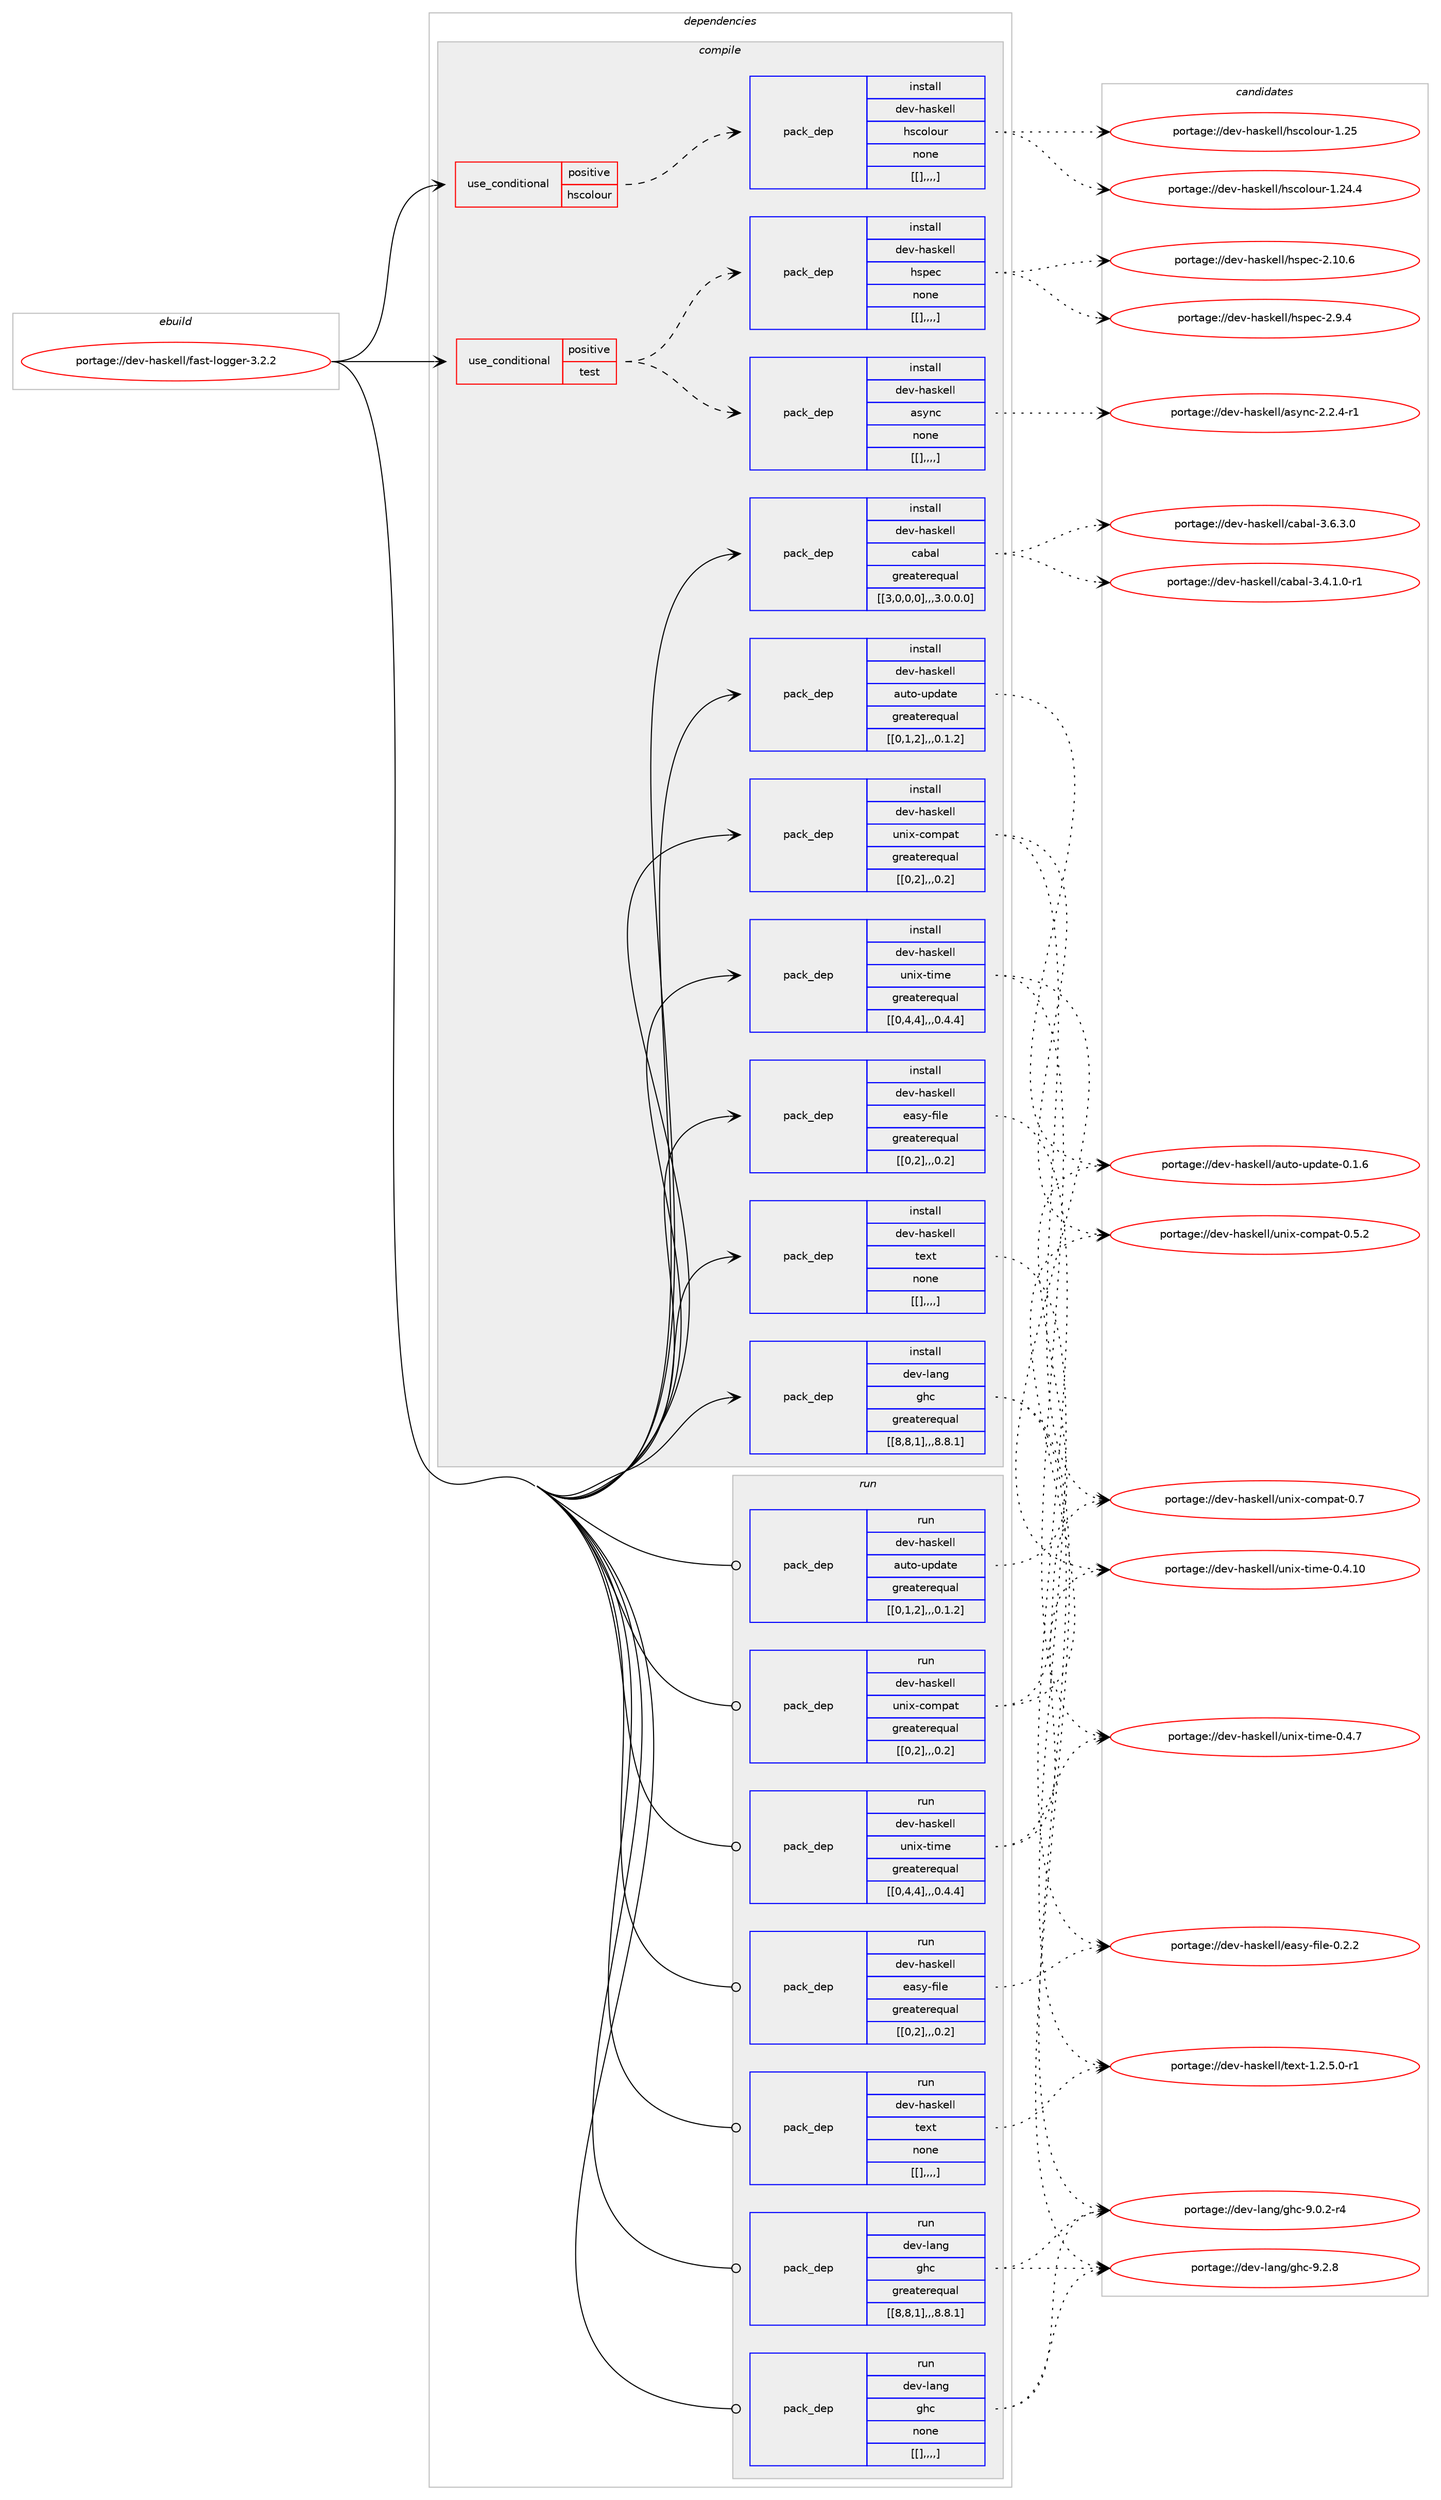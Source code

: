 digraph prolog {

# *************
# Graph options
# *************

newrank=true;
concentrate=true;
compound=true;
graph [rankdir=LR,fontname=Helvetica,fontsize=10,ranksep=1.5];#, ranksep=2.5, nodesep=0.2];
edge  [arrowhead=vee];
node  [fontname=Helvetica,fontsize=10];

# **********
# The ebuild
# **********

subgraph cluster_leftcol {
color=gray;
label=<<i>ebuild</i>>;
id [label="portage://dev-haskell/fast-logger-3.2.2", color=red, width=4, href="../dev-haskell/fast-logger-3.2.2.svg"];
}

# ****************
# The dependencies
# ****************

subgraph cluster_midcol {
color=gray;
label=<<i>dependencies</i>>;
subgraph cluster_compile {
fillcolor="#eeeeee";
style=filled;
label=<<i>compile</i>>;
subgraph cond20795 {
dependency80627 [label=<<TABLE BORDER="0" CELLBORDER="1" CELLSPACING="0" CELLPADDING="4"><TR><TD ROWSPAN="3" CELLPADDING="10">use_conditional</TD></TR><TR><TD>positive</TD></TR><TR><TD>hscolour</TD></TR></TABLE>>, shape=none, color=red];
subgraph pack58859 {
dependency80628 [label=<<TABLE BORDER="0" CELLBORDER="1" CELLSPACING="0" CELLPADDING="4" WIDTH="220"><TR><TD ROWSPAN="6" CELLPADDING="30">pack_dep</TD></TR><TR><TD WIDTH="110">install</TD></TR><TR><TD>dev-haskell</TD></TR><TR><TD>hscolour</TD></TR><TR><TD>none</TD></TR><TR><TD>[[],,,,]</TD></TR></TABLE>>, shape=none, color=blue];
}
dependency80627:e -> dependency80628:w [weight=20,style="dashed",arrowhead="vee"];
}
id:e -> dependency80627:w [weight=20,style="solid",arrowhead="vee"];
subgraph cond20796 {
dependency80629 [label=<<TABLE BORDER="0" CELLBORDER="1" CELLSPACING="0" CELLPADDING="4"><TR><TD ROWSPAN="3" CELLPADDING="10">use_conditional</TD></TR><TR><TD>positive</TD></TR><TR><TD>test</TD></TR></TABLE>>, shape=none, color=red];
subgraph pack58860 {
dependency80630 [label=<<TABLE BORDER="0" CELLBORDER="1" CELLSPACING="0" CELLPADDING="4" WIDTH="220"><TR><TD ROWSPAN="6" CELLPADDING="30">pack_dep</TD></TR><TR><TD WIDTH="110">install</TD></TR><TR><TD>dev-haskell</TD></TR><TR><TD>async</TD></TR><TR><TD>none</TD></TR><TR><TD>[[],,,,]</TD></TR></TABLE>>, shape=none, color=blue];
}
dependency80629:e -> dependency80630:w [weight=20,style="dashed",arrowhead="vee"];
subgraph pack58861 {
dependency80631 [label=<<TABLE BORDER="0" CELLBORDER="1" CELLSPACING="0" CELLPADDING="4" WIDTH="220"><TR><TD ROWSPAN="6" CELLPADDING="30">pack_dep</TD></TR><TR><TD WIDTH="110">install</TD></TR><TR><TD>dev-haskell</TD></TR><TR><TD>hspec</TD></TR><TR><TD>none</TD></TR><TR><TD>[[],,,,]</TD></TR></TABLE>>, shape=none, color=blue];
}
dependency80629:e -> dependency80631:w [weight=20,style="dashed",arrowhead="vee"];
}
id:e -> dependency80629:w [weight=20,style="solid",arrowhead="vee"];
subgraph pack58862 {
dependency80632 [label=<<TABLE BORDER="0" CELLBORDER="1" CELLSPACING="0" CELLPADDING="4" WIDTH="220"><TR><TD ROWSPAN="6" CELLPADDING="30">pack_dep</TD></TR><TR><TD WIDTH="110">install</TD></TR><TR><TD>dev-haskell</TD></TR><TR><TD>auto-update</TD></TR><TR><TD>greaterequal</TD></TR><TR><TD>[[0,1,2],,,0.1.2]</TD></TR></TABLE>>, shape=none, color=blue];
}
id:e -> dependency80632:w [weight=20,style="solid",arrowhead="vee"];
subgraph pack58863 {
dependency80633 [label=<<TABLE BORDER="0" CELLBORDER="1" CELLSPACING="0" CELLPADDING="4" WIDTH="220"><TR><TD ROWSPAN="6" CELLPADDING="30">pack_dep</TD></TR><TR><TD WIDTH="110">install</TD></TR><TR><TD>dev-haskell</TD></TR><TR><TD>cabal</TD></TR><TR><TD>greaterequal</TD></TR><TR><TD>[[3,0,0,0],,,3.0.0.0]</TD></TR></TABLE>>, shape=none, color=blue];
}
id:e -> dependency80633:w [weight=20,style="solid",arrowhead="vee"];
subgraph pack58864 {
dependency80634 [label=<<TABLE BORDER="0" CELLBORDER="1" CELLSPACING="0" CELLPADDING="4" WIDTH="220"><TR><TD ROWSPAN="6" CELLPADDING="30">pack_dep</TD></TR><TR><TD WIDTH="110">install</TD></TR><TR><TD>dev-haskell</TD></TR><TR><TD>easy-file</TD></TR><TR><TD>greaterequal</TD></TR><TR><TD>[[0,2],,,0.2]</TD></TR></TABLE>>, shape=none, color=blue];
}
id:e -> dependency80634:w [weight=20,style="solid",arrowhead="vee"];
subgraph pack58865 {
dependency80635 [label=<<TABLE BORDER="0" CELLBORDER="1" CELLSPACING="0" CELLPADDING="4" WIDTH="220"><TR><TD ROWSPAN="6" CELLPADDING="30">pack_dep</TD></TR><TR><TD WIDTH="110">install</TD></TR><TR><TD>dev-haskell</TD></TR><TR><TD>text</TD></TR><TR><TD>none</TD></TR><TR><TD>[[],,,,]</TD></TR></TABLE>>, shape=none, color=blue];
}
id:e -> dependency80635:w [weight=20,style="solid",arrowhead="vee"];
subgraph pack58866 {
dependency80636 [label=<<TABLE BORDER="0" CELLBORDER="1" CELLSPACING="0" CELLPADDING="4" WIDTH="220"><TR><TD ROWSPAN="6" CELLPADDING="30">pack_dep</TD></TR><TR><TD WIDTH="110">install</TD></TR><TR><TD>dev-haskell</TD></TR><TR><TD>unix-compat</TD></TR><TR><TD>greaterequal</TD></TR><TR><TD>[[0,2],,,0.2]</TD></TR></TABLE>>, shape=none, color=blue];
}
id:e -> dependency80636:w [weight=20,style="solid",arrowhead="vee"];
subgraph pack58867 {
dependency80637 [label=<<TABLE BORDER="0" CELLBORDER="1" CELLSPACING="0" CELLPADDING="4" WIDTH="220"><TR><TD ROWSPAN="6" CELLPADDING="30">pack_dep</TD></TR><TR><TD WIDTH="110">install</TD></TR><TR><TD>dev-haskell</TD></TR><TR><TD>unix-time</TD></TR><TR><TD>greaterequal</TD></TR><TR><TD>[[0,4,4],,,0.4.4]</TD></TR></TABLE>>, shape=none, color=blue];
}
id:e -> dependency80637:w [weight=20,style="solid",arrowhead="vee"];
subgraph pack58868 {
dependency80638 [label=<<TABLE BORDER="0" CELLBORDER="1" CELLSPACING="0" CELLPADDING="4" WIDTH="220"><TR><TD ROWSPAN="6" CELLPADDING="30">pack_dep</TD></TR><TR><TD WIDTH="110">install</TD></TR><TR><TD>dev-lang</TD></TR><TR><TD>ghc</TD></TR><TR><TD>greaterequal</TD></TR><TR><TD>[[8,8,1],,,8.8.1]</TD></TR></TABLE>>, shape=none, color=blue];
}
id:e -> dependency80638:w [weight=20,style="solid",arrowhead="vee"];
}
subgraph cluster_compileandrun {
fillcolor="#eeeeee";
style=filled;
label=<<i>compile and run</i>>;
}
subgraph cluster_run {
fillcolor="#eeeeee";
style=filled;
label=<<i>run</i>>;
subgraph pack58869 {
dependency80639 [label=<<TABLE BORDER="0" CELLBORDER="1" CELLSPACING="0" CELLPADDING="4" WIDTH="220"><TR><TD ROWSPAN="6" CELLPADDING="30">pack_dep</TD></TR><TR><TD WIDTH="110">run</TD></TR><TR><TD>dev-haskell</TD></TR><TR><TD>auto-update</TD></TR><TR><TD>greaterequal</TD></TR><TR><TD>[[0,1,2],,,0.1.2]</TD></TR></TABLE>>, shape=none, color=blue];
}
id:e -> dependency80639:w [weight=20,style="solid",arrowhead="odot"];
subgraph pack58870 {
dependency80640 [label=<<TABLE BORDER="0" CELLBORDER="1" CELLSPACING="0" CELLPADDING="4" WIDTH="220"><TR><TD ROWSPAN="6" CELLPADDING="30">pack_dep</TD></TR><TR><TD WIDTH="110">run</TD></TR><TR><TD>dev-haskell</TD></TR><TR><TD>easy-file</TD></TR><TR><TD>greaterequal</TD></TR><TR><TD>[[0,2],,,0.2]</TD></TR></TABLE>>, shape=none, color=blue];
}
id:e -> dependency80640:w [weight=20,style="solid",arrowhead="odot"];
subgraph pack58871 {
dependency80641 [label=<<TABLE BORDER="0" CELLBORDER="1" CELLSPACING="0" CELLPADDING="4" WIDTH="220"><TR><TD ROWSPAN="6" CELLPADDING="30">pack_dep</TD></TR><TR><TD WIDTH="110">run</TD></TR><TR><TD>dev-haskell</TD></TR><TR><TD>text</TD></TR><TR><TD>none</TD></TR><TR><TD>[[],,,,]</TD></TR></TABLE>>, shape=none, color=blue];
}
id:e -> dependency80641:w [weight=20,style="solid",arrowhead="odot"];
subgraph pack58872 {
dependency80642 [label=<<TABLE BORDER="0" CELLBORDER="1" CELLSPACING="0" CELLPADDING="4" WIDTH="220"><TR><TD ROWSPAN="6" CELLPADDING="30">pack_dep</TD></TR><TR><TD WIDTH="110">run</TD></TR><TR><TD>dev-haskell</TD></TR><TR><TD>unix-compat</TD></TR><TR><TD>greaterequal</TD></TR><TR><TD>[[0,2],,,0.2]</TD></TR></TABLE>>, shape=none, color=blue];
}
id:e -> dependency80642:w [weight=20,style="solid",arrowhead="odot"];
subgraph pack58873 {
dependency80643 [label=<<TABLE BORDER="0" CELLBORDER="1" CELLSPACING="0" CELLPADDING="4" WIDTH="220"><TR><TD ROWSPAN="6" CELLPADDING="30">pack_dep</TD></TR><TR><TD WIDTH="110">run</TD></TR><TR><TD>dev-haskell</TD></TR><TR><TD>unix-time</TD></TR><TR><TD>greaterequal</TD></TR><TR><TD>[[0,4,4],,,0.4.4]</TD></TR></TABLE>>, shape=none, color=blue];
}
id:e -> dependency80643:w [weight=20,style="solid",arrowhead="odot"];
subgraph pack58874 {
dependency80644 [label=<<TABLE BORDER="0" CELLBORDER="1" CELLSPACING="0" CELLPADDING="4" WIDTH="220"><TR><TD ROWSPAN="6" CELLPADDING="30">pack_dep</TD></TR><TR><TD WIDTH="110">run</TD></TR><TR><TD>dev-lang</TD></TR><TR><TD>ghc</TD></TR><TR><TD>greaterequal</TD></TR><TR><TD>[[8,8,1],,,8.8.1]</TD></TR></TABLE>>, shape=none, color=blue];
}
id:e -> dependency80644:w [weight=20,style="solid",arrowhead="odot"];
subgraph pack58875 {
dependency80645 [label=<<TABLE BORDER="0" CELLBORDER="1" CELLSPACING="0" CELLPADDING="4" WIDTH="220"><TR><TD ROWSPAN="6" CELLPADDING="30">pack_dep</TD></TR><TR><TD WIDTH="110">run</TD></TR><TR><TD>dev-lang</TD></TR><TR><TD>ghc</TD></TR><TR><TD>none</TD></TR><TR><TD>[[],,,,]</TD></TR></TABLE>>, shape=none, color=blue];
}
id:e -> dependency80645:w [weight=20,style="solid",arrowhead="odot"];
}
}

# **************
# The candidates
# **************

subgraph cluster_choices {
rank=same;
color=gray;
label=<<i>candidates</i>>;

subgraph choice58859 {
color=black;
nodesep=1;
choice100101118451049711510710110810847104115991111081111171144549465053 [label="portage://dev-haskell/hscolour-1.25", color=red, width=4,href="../dev-haskell/hscolour-1.25.svg"];
choice1001011184510497115107101108108471041159911110811111711445494650524652 [label="portage://dev-haskell/hscolour-1.24.4", color=red, width=4,href="../dev-haskell/hscolour-1.24.4.svg"];
dependency80628:e -> choice100101118451049711510710110810847104115991111081111171144549465053:w [style=dotted,weight="100"];
dependency80628:e -> choice1001011184510497115107101108108471041159911110811111711445494650524652:w [style=dotted,weight="100"];
}
subgraph choice58860 {
color=black;
nodesep=1;
choice10010111845104971151071011081084797115121110994550465046524511449 [label="portage://dev-haskell/async-2.2.4-r1", color=red, width=4,href="../dev-haskell/async-2.2.4-r1.svg"];
dependency80630:e -> choice10010111845104971151071011081084797115121110994550465046524511449:w [style=dotted,weight="100"];
}
subgraph choice58861 {
color=black;
nodesep=1;
choice1001011184510497115107101108108471041151121019945504649484654 [label="portage://dev-haskell/hspec-2.10.6", color=red, width=4,href="../dev-haskell/hspec-2.10.6.svg"];
choice10010111845104971151071011081084710411511210199455046574652 [label="portage://dev-haskell/hspec-2.9.4", color=red, width=4,href="../dev-haskell/hspec-2.9.4.svg"];
dependency80631:e -> choice1001011184510497115107101108108471041151121019945504649484654:w [style=dotted,weight="100"];
dependency80631:e -> choice10010111845104971151071011081084710411511210199455046574652:w [style=dotted,weight="100"];
}
subgraph choice58862 {
color=black;
nodesep=1;
choice100101118451049711510710110810847971171161114511711210097116101454846494654 [label="portage://dev-haskell/auto-update-0.1.6", color=red, width=4,href="../dev-haskell/auto-update-0.1.6.svg"];
dependency80632:e -> choice100101118451049711510710110810847971171161114511711210097116101454846494654:w [style=dotted,weight="100"];
}
subgraph choice58863 {
color=black;
nodesep=1;
choice100101118451049711510710110810847999798971084551465446514648 [label="portage://dev-haskell/cabal-3.6.3.0", color=red, width=4,href="../dev-haskell/cabal-3.6.3.0.svg"];
choice1001011184510497115107101108108479997989710845514652464946484511449 [label="portage://dev-haskell/cabal-3.4.1.0-r1", color=red, width=4,href="../dev-haskell/cabal-3.4.1.0-r1.svg"];
dependency80633:e -> choice100101118451049711510710110810847999798971084551465446514648:w [style=dotted,weight="100"];
dependency80633:e -> choice1001011184510497115107101108108479997989710845514652464946484511449:w [style=dotted,weight="100"];
}
subgraph choice58864 {
color=black;
nodesep=1;
choice1001011184510497115107101108108471019711512145102105108101454846504650 [label="portage://dev-haskell/easy-file-0.2.2", color=red, width=4,href="../dev-haskell/easy-file-0.2.2.svg"];
dependency80634:e -> choice1001011184510497115107101108108471019711512145102105108101454846504650:w [style=dotted,weight="100"];
}
subgraph choice58865 {
color=black;
nodesep=1;
choice10010111845104971151071011081084711610112011645494650465346484511449 [label="portage://dev-haskell/text-1.2.5.0-r1", color=red, width=4,href="../dev-haskell/text-1.2.5.0-r1.svg"];
dependency80635:e -> choice10010111845104971151071011081084711610112011645494650465346484511449:w [style=dotted,weight="100"];
}
subgraph choice58866 {
color=black;
nodesep=1;
choice10010111845104971151071011081084711711010512045991111091129711645484655 [label="portage://dev-haskell/unix-compat-0.7", color=red, width=4,href="../dev-haskell/unix-compat-0.7.svg"];
choice100101118451049711510710110810847117110105120459911110911297116454846534650 [label="portage://dev-haskell/unix-compat-0.5.2", color=red, width=4,href="../dev-haskell/unix-compat-0.5.2.svg"];
dependency80636:e -> choice10010111845104971151071011081084711711010512045991111091129711645484655:w [style=dotted,weight="100"];
dependency80636:e -> choice100101118451049711510710110810847117110105120459911110911297116454846534650:w [style=dotted,weight="100"];
}
subgraph choice58867 {
color=black;
nodesep=1;
choice1001011184510497115107101108108471171101051204511610510910145484652464948 [label="portage://dev-haskell/unix-time-0.4.10", color=red, width=4,href="../dev-haskell/unix-time-0.4.10.svg"];
choice10010111845104971151071011081084711711010512045116105109101454846524655 [label="portage://dev-haskell/unix-time-0.4.7", color=red, width=4,href="../dev-haskell/unix-time-0.4.7.svg"];
dependency80637:e -> choice1001011184510497115107101108108471171101051204511610510910145484652464948:w [style=dotted,weight="100"];
dependency80637:e -> choice10010111845104971151071011081084711711010512045116105109101454846524655:w [style=dotted,weight="100"];
}
subgraph choice58868 {
color=black;
nodesep=1;
choice10010111845108971101034710310499455746504656 [label="portage://dev-lang/ghc-9.2.8", color=red, width=4,href="../dev-lang/ghc-9.2.8.svg"];
choice100101118451089711010347103104994557464846504511452 [label="portage://dev-lang/ghc-9.0.2-r4", color=red, width=4,href="../dev-lang/ghc-9.0.2-r4.svg"];
dependency80638:e -> choice10010111845108971101034710310499455746504656:w [style=dotted,weight="100"];
dependency80638:e -> choice100101118451089711010347103104994557464846504511452:w [style=dotted,weight="100"];
}
subgraph choice58869 {
color=black;
nodesep=1;
choice100101118451049711510710110810847971171161114511711210097116101454846494654 [label="portage://dev-haskell/auto-update-0.1.6", color=red, width=4,href="../dev-haskell/auto-update-0.1.6.svg"];
dependency80639:e -> choice100101118451049711510710110810847971171161114511711210097116101454846494654:w [style=dotted,weight="100"];
}
subgraph choice58870 {
color=black;
nodesep=1;
choice1001011184510497115107101108108471019711512145102105108101454846504650 [label="portage://dev-haskell/easy-file-0.2.2", color=red, width=4,href="../dev-haskell/easy-file-0.2.2.svg"];
dependency80640:e -> choice1001011184510497115107101108108471019711512145102105108101454846504650:w [style=dotted,weight="100"];
}
subgraph choice58871 {
color=black;
nodesep=1;
choice10010111845104971151071011081084711610112011645494650465346484511449 [label="portage://dev-haskell/text-1.2.5.0-r1", color=red, width=4,href="../dev-haskell/text-1.2.5.0-r1.svg"];
dependency80641:e -> choice10010111845104971151071011081084711610112011645494650465346484511449:w [style=dotted,weight="100"];
}
subgraph choice58872 {
color=black;
nodesep=1;
choice10010111845104971151071011081084711711010512045991111091129711645484655 [label="portage://dev-haskell/unix-compat-0.7", color=red, width=4,href="../dev-haskell/unix-compat-0.7.svg"];
choice100101118451049711510710110810847117110105120459911110911297116454846534650 [label="portage://dev-haskell/unix-compat-0.5.2", color=red, width=4,href="../dev-haskell/unix-compat-0.5.2.svg"];
dependency80642:e -> choice10010111845104971151071011081084711711010512045991111091129711645484655:w [style=dotted,weight="100"];
dependency80642:e -> choice100101118451049711510710110810847117110105120459911110911297116454846534650:w [style=dotted,weight="100"];
}
subgraph choice58873 {
color=black;
nodesep=1;
choice1001011184510497115107101108108471171101051204511610510910145484652464948 [label="portage://dev-haskell/unix-time-0.4.10", color=red, width=4,href="../dev-haskell/unix-time-0.4.10.svg"];
choice10010111845104971151071011081084711711010512045116105109101454846524655 [label="portage://dev-haskell/unix-time-0.4.7", color=red, width=4,href="../dev-haskell/unix-time-0.4.7.svg"];
dependency80643:e -> choice1001011184510497115107101108108471171101051204511610510910145484652464948:w [style=dotted,weight="100"];
dependency80643:e -> choice10010111845104971151071011081084711711010512045116105109101454846524655:w [style=dotted,weight="100"];
}
subgraph choice58874 {
color=black;
nodesep=1;
choice10010111845108971101034710310499455746504656 [label="portage://dev-lang/ghc-9.2.8", color=red, width=4,href="../dev-lang/ghc-9.2.8.svg"];
choice100101118451089711010347103104994557464846504511452 [label="portage://dev-lang/ghc-9.0.2-r4", color=red, width=4,href="../dev-lang/ghc-9.0.2-r4.svg"];
dependency80644:e -> choice10010111845108971101034710310499455746504656:w [style=dotted,weight="100"];
dependency80644:e -> choice100101118451089711010347103104994557464846504511452:w [style=dotted,weight="100"];
}
subgraph choice58875 {
color=black;
nodesep=1;
choice10010111845108971101034710310499455746504656 [label="portage://dev-lang/ghc-9.2.8", color=red, width=4,href="../dev-lang/ghc-9.2.8.svg"];
choice100101118451089711010347103104994557464846504511452 [label="portage://dev-lang/ghc-9.0.2-r4", color=red, width=4,href="../dev-lang/ghc-9.0.2-r4.svg"];
dependency80645:e -> choice10010111845108971101034710310499455746504656:w [style=dotted,weight="100"];
dependency80645:e -> choice100101118451089711010347103104994557464846504511452:w [style=dotted,weight="100"];
}
}

}
